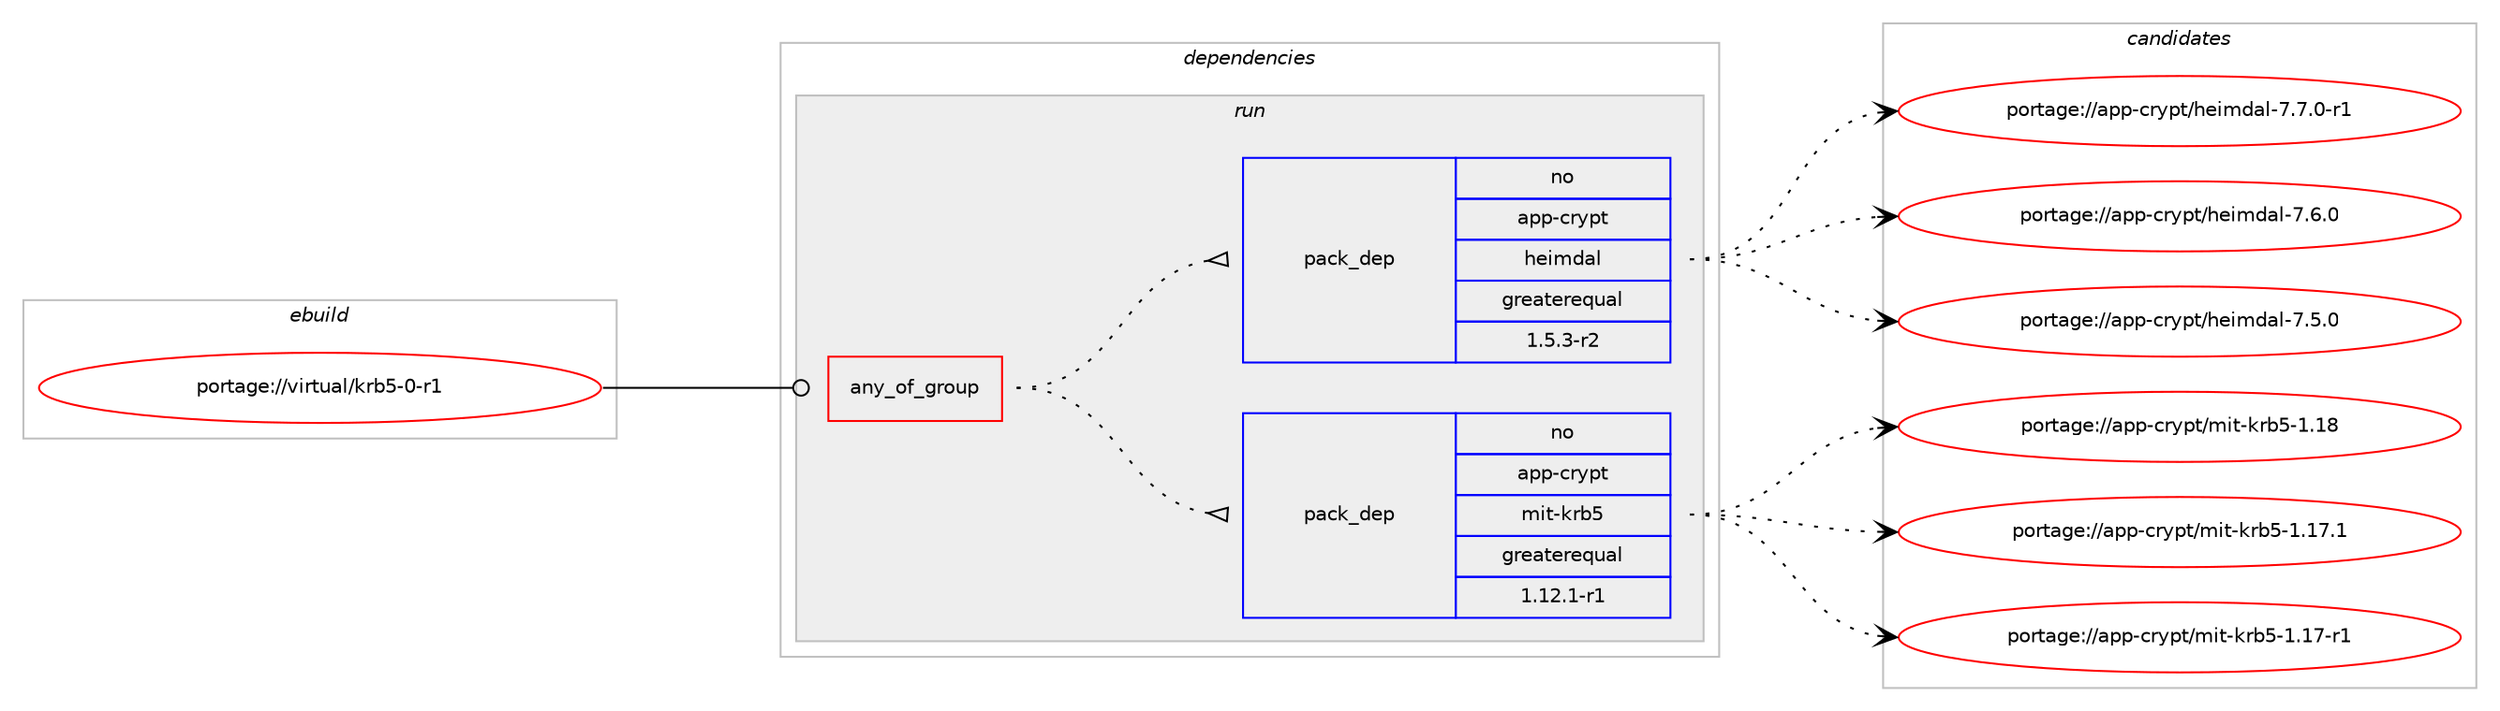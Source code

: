 digraph prolog {

# *************
# Graph options
# *************

newrank=true;
concentrate=true;
compound=true;
graph [rankdir=LR,fontname=Helvetica,fontsize=10,ranksep=1.5];#, ranksep=2.5, nodesep=0.2];
edge  [arrowhead=vee];
node  [fontname=Helvetica,fontsize=10];

# **********
# The ebuild
# **********

subgraph cluster_leftcol {
color=gray;
rank=same;
label=<<i>ebuild</i>>;
id [label="portage://virtual/krb5-0-r1", color=red, width=4, href="../virtual/krb5-0-r1.svg"];
}

# ****************
# The dependencies
# ****************

subgraph cluster_midcol {
color=gray;
label=<<i>dependencies</i>>;
subgraph cluster_compile {
fillcolor="#eeeeee";
style=filled;
label=<<i>compile</i>>;
}
subgraph cluster_compileandrun {
fillcolor="#eeeeee";
style=filled;
label=<<i>compile and run</i>>;
}
subgraph cluster_run {
fillcolor="#eeeeee";
style=filled;
label=<<i>run</i>>;
subgraph any791 {
dependency38514 [label=<<TABLE BORDER="0" CELLBORDER="1" CELLSPACING="0" CELLPADDING="4"><TR><TD CELLPADDING="10">any_of_group</TD></TR></TABLE>>, shape=none, color=red];subgraph pack30787 {
dependency38515 [label=<<TABLE BORDER="0" CELLBORDER="1" CELLSPACING="0" CELLPADDING="4" WIDTH="220"><TR><TD ROWSPAN="6" CELLPADDING="30">pack_dep</TD></TR><TR><TD WIDTH="110">no</TD></TR><TR><TD>app-crypt</TD></TR><TR><TD>mit-krb5</TD></TR><TR><TD>greaterequal</TD></TR><TR><TD>1.12.1-r1</TD></TR></TABLE>>, shape=none, color=blue];
}
dependency38514:e -> dependency38515:w [weight=20,style="dotted",arrowhead="oinv"];
subgraph pack30788 {
dependency38516 [label=<<TABLE BORDER="0" CELLBORDER="1" CELLSPACING="0" CELLPADDING="4" WIDTH="220"><TR><TD ROWSPAN="6" CELLPADDING="30">pack_dep</TD></TR><TR><TD WIDTH="110">no</TD></TR><TR><TD>app-crypt</TD></TR><TR><TD>heimdal</TD></TR><TR><TD>greaterequal</TD></TR><TR><TD>1.5.3-r2</TD></TR></TABLE>>, shape=none, color=blue];
}
dependency38514:e -> dependency38516:w [weight=20,style="dotted",arrowhead="oinv"];
}
id:e -> dependency38514:w [weight=20,style="solid",arrowhead="odot"];
}
}

# **************
# The candidates
# **************

subgraph cluster_choices {
rank=same;
color=gray;
label=<<i>candidates</i>>;

subgraph choice30787 {
color=black;
nodesep=1;
choice971121124599114121112116471091051164510711498534549464956 [label="portage://app-crypt/mit-krb5-1.18", color=red, width=4,href="../app-crypt/mit-krb5-1.18.svg"];
choice9711211245991141211121164710910511645107114985345494649554649 [label="portage://app-crypt/mit-krb5-1.17.1", color=red, width=4,href="../app-crypt/mit-krb5-1.17.1.svg"];
choice9711211245991141211121164710910511645107114985345494649554511449 [label="portage://app-crypt/mit-krb5-1.17-r1", color=red, width=4,href="../app-crypt/mit-krb5-1.17-r1.svg"];
dependency38515:e -> choice971121124599114121112116471091051164510711498534549464956:w [style=dotted,weight="100"];
dependency38515:e -> choice9711211245991141211121164710910511645107114985345494649554649:w [style=dotted,weight="100"];
dependency38515:e -> choice9711211245991141211121164710910511645107114985345494649554511449:w [style=dotted,weight="100"];
}
subgraph choice30788 {
color=black;
nodesep=1;
choice97112112459911412111211647104101105109100971084555465546484511449 [label="portage://app-crypt/heimdal-7.7.0-r1", color=red, width=4,href="../app-crypt/heimdal-7.7.0-r1.svg"];
choice9711211245991141211121164710410110510910097108455546544648 [label="portage://app-crypt/heimdal-7.6.0", color=red, width=4,href="../app-crypt/heimdal-7.6.0.svg"];
choice9711211245991141211121164710410110510910097108455546534648 [label="portage://app-crypt/heimdal-7.5.0", color=red, width=4,href="../app-crypt/heimdal-7.5.0.svg"];
dependency38516:e -> choice97112112459911412111211647104101105109100971084555465546484511449:w [style=dotted,weight="100"];
dependency38516:e -> choice9711211245991141211121164710410110510910097108455546544648:w [style=dotted,weight="100"];
dependency38516:e -> choice9711211245991141211121164710410110510910097108455546534648:w [style=dotted,weight="100"];
}
}

}

